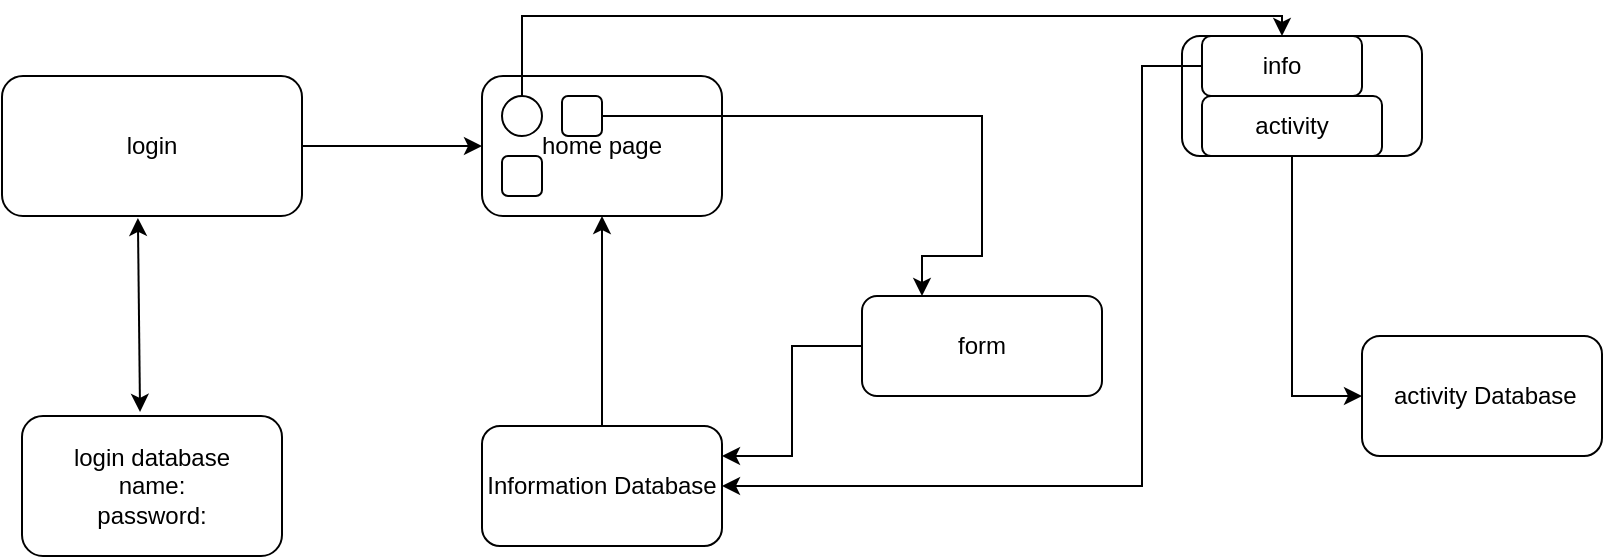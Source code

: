 <mxfile version="16.2.6" type="device"><diagram id="6Og0PcH0OcXbYWY40og4" name="Page-1"><mxGraphModel dx="868" dy="488" grid="1" gridSize="10" guides="1" tooltips="1" connect="1" arrows="1" fold="1" page="1" pageScale="1" pageWidth="850" pageHeight="1100" math="0" shadow="0"><root><mxCell id="0"/><mxCell id="1" parent="0"/><mxCell id="JxuFJjONtRY31gbasnVL-1" value="login" style="rounded=1;whiteSpace=wrap;html=1;" vertex="1" parent="1"><mxGeometry x="10" y="40" width="150" height="70" as="geometry"/></mxCell><mxCell id="JxuFJjONtRY31gbasnVL-5" value="login database&lt;br&gt;name:&lt;br&gt;password:" style="rounded=1;whiteSpace=wrap;html=1;" vertex="1" parent="1"><mxGeometry x="20" y="210" width="130" height="70" as="geometry"/></mxCell><mxCell id="JxuFJjONtRY31gbasnVL-8" value="" style="endArrow=classic;startArrow=classic;html=1;rounded=0;entryX=0.453;entryY=1.014;entryDx=0;entryDy=0;entryPerimeter=0;exitX=0.454;exitY=-0.029;exitDx=0;exitDy=0;exitPerimeter=0;" edge="1" parent="1" source="JxuFJjONtRY31gbasnVL-5" target="JxuFJjONtRY31gbasnVL-1"><mxGeometry width="50" height="50" relative="1" as="geometry"><mxPoint x="400" y="280" as="sourcePoint"/><mxPoint x="450" y="230" as="targetPoint"/><Array as="points"/></mxGeometry></mxCell><mxCell id="JxuFJjONtRY31gbasnVL-9" value="home page" style="rounded=1;whiteSpace=wrap;html=1;" vertex="1" parent="1"><mxGeometry x="250" y="40" width="120" height="70" as="geometry"/></mxCell><mxCell id="JxuFJjONtRY31gbasnVL-12" value="" style="endArrow=classic;html=1;rounded=0;exitX=1;exitY=0.5;exitDx=0;exitDy=0;entryX=0;entryY=0.5;entryDx=0;entryDy=0;" edge="1" parent="1" source="JxuFJjONtRY31gbasnVL-1" target="JxuFJjONtRY31gbasnVL-9"><mxGeometry width="50" height="50" relative="1" as="geometry"><mxPoint x="400" y="280" as="sourcePoint"/><mxPoint x="450" y="230" as="targetPoint"/></mxGeometry></mxCell><mxCell id="JxuFJjONtRY31gbasnVL-16" style="edgeStyle=orthogonalEdgeStyle;rounded=0;orthogonalLoop=1;jettySize=auto;html=1;exitX=0.5;exitY=0;exitDx=0;exitDy=0;entryX=0.5;entryY=1;entryDx=0;entryDy=0;" edge="1" parent="1" source="JxuFJjONtRY31gbasnVL-13" target="JxuFJjONtRY31gbasnVL-9"><mxGeometry relative="1" as="geometry"/></mxCell><mxCell id="JxuFJjONtRY31gbasnVL-13" value="Information Database" style="rounded=1;whiteSpace=wrap;html=1;" vertex="1" parent="1"><mxGeometry x="250" y="215" width="120" height="60" as="geometry"/></mxCell><mxCell id="JxuFJjONtRY31gbasnVL-19" value="&amp;nbsp;activity Database" style="rounded=1;whiteSpace=wrap;html=1;" vertex="1" parent="1"><mxGeometry x="690" y="170" width="120" height="60" as="geometry"/></mxCell><mxCell id="JxuFJjONtRY31gbasnVL-20" value="" style="rounded=1;whiteSpace=wrap;html=1;" vertex="1" parent="1"><mxGeometry x="600" y="20" width="120" height="60" as="geometry"/></mxCell><mxCell id="JxuFJjONtRY31gbasnVL-29" style="edgeStyle=orthogonalEdgeStyle;rounded=0;orthogonalLoop=1;jettySize=auto;html=1;entryX=1;entryY=0.25;entryDx=0;entryDy=0;" edge="1" parent="1" source="JxuFJjONtRY31gbasnVL-23" target="JxuFJjONtRY31gbasnVL-13"><mxGeometry relative="1" as="geometry"/></mxCell><mxCell id="JxuFJjONtRY31gbasnVL-23" value="form" style="rounded=1;whiteSpace=wrap;html=1;" vertex="1" parent="1"><mxGeometry x="440" y="150" width="120" height="50" as="geometry"/></mxCell><mxCell id="JxuFJjONtRY31gbasnVL-28" style="edgeStyle=orthogonalEdgeStyle;rounded=0;orthogonalLoop=1;jettySize=auto;html=1;entryX=1;entryY=0.5;entryDx=0;entryDy=0;" edge="1" parent="1" source="JxuFJjONtRY31gbasnVL-25" target="JxuFJjONtRY31gbasnVL-13"><mxGeometry relative="1" as="geometry"><Array as="points"><mxPoint x="580" y="35"/><mxPoint x="580" y="245"/></Array></mxGeometry></mxCell><mxCell id="JxuFJjONtRY31gbasnVL-25" value="info" style="rounded=1;whiteSpace=wrap;html=1;" vertex="1" parent="1"><mxGeometry x="610" y="20" width="80" height="30" as="geometry"/></mxCell><mxCell id="JxuFJjONtRY31gbasnVL-27" style="edgeStyle=orthogonalEdgeStyle;rounded=0;orthogonalLoop=1;jettySize=auto;html=1;entryX=0;entryY=0.5;entryDx=0;entryDy=0;" edge="1" parent="1" source="JxuFJjONtRY31gbasnVL-26" target="JxuFJjONtRY31gbasnVL-19"><mxGeometry relative="1" as="geometry"/></mxCell><mxCell id="JxuFJjONtRY31gbasnVL-26" value="activity" style="rounded=1;whiteSpace=wrap;html=1;" vertex="1" parent="1"><mxGeometry x="610" y="50" width="90" height="30" as="geometry"/></mxCell><mxCell id="JxuFJjONtRY31gbasnVL-33" style="edgeStyle=orthogonalEdgeStyle;rounded=0;orthogonalLoop=1;jettySize=auto;html=1;entryX=0.5;entryY=0;entryDx=0;entryDy=0;" edge="1" parent="1" source="JxuFJjONtRY31gbasnVL-30" target="JxuFJjONtRY31gbasnVL-25"><mxGeometry relative="1" as="geometry"><mxPoint x="650" y="10" as="targetPoint"/><Array as="points"><mxPoint x="270" y="10"/><mxPoint x="650" y="10"/></Array></mxGeometry></mxCell><mxCell id="JxuFJjONtRY31gbasnVL-30" value="" style="rounded=1;whiteSpace=wrap;html=1;arcSize=50;" vertex="1" parent="1"><mxGeometry x="260" y="50" width="20" height="20" as="geometry"/></mxCell><mxCell id="JxuFJjONtRY31gbasnVL-34" style="edgeStyle=orthogonalEdgeStyle;rounded=0;orthogonalLoop=1;jettySize=auto;html=1;entryX=0.25;entryY=0;entryDx=0;entryDy=0;" edge="1" parent="1" source="JxuFJjONtRY31gbasnVL-31" target="JxuFJjONtRY31gbasnVL-23"><mxGeometry relative="1" as="geometry"><Array as="points"><mxPoint x="500" y="60"/><mxPoint x="500" y="130"/><mxPoint x="470" y="130"/></Array></mxGeometry></mxCell><mxCell id="JxuFJjONtRY31gbasnVL-31" value="" style="rounded=1;whiteSpace=wrap;html=1;" vertex="1" parent="1"><mxGeometry x="290" y="50" width="20" height="20" as="geometry"/></mxCell><mxCell id="JxuFJjONtRY31gbasnVL-32" value="" style="rounded=1;whiteSpace=wrap;html=1;" vertex="1" parent="1"><mxGeometry x="260" y="80" width="20" height="20" as="geometry"/></mxCell></root></mxGraphModel></diagram></mxfile>